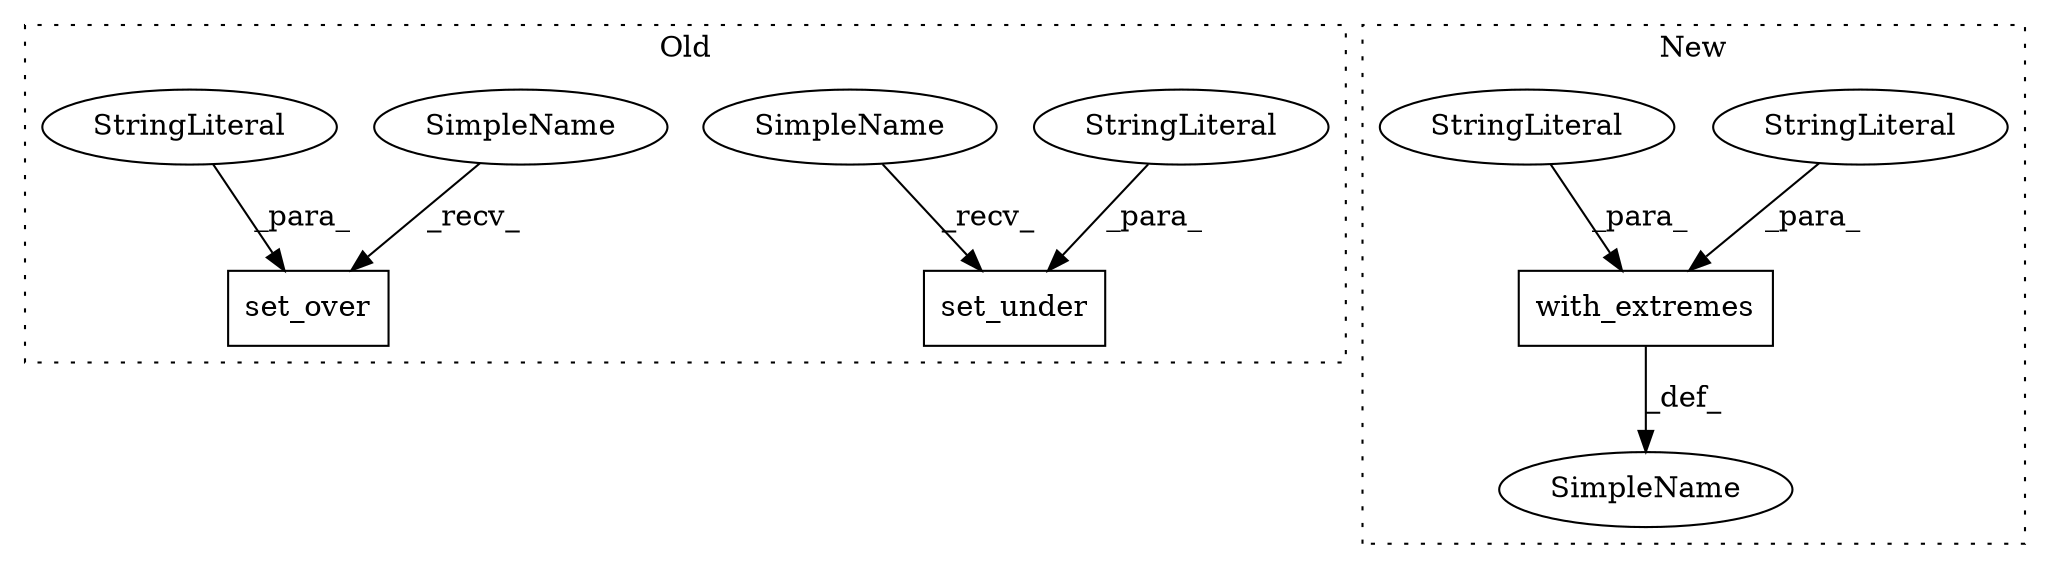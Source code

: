digraph G {
subgraph cluster0 {
1 [label="set_under" a="32" s="833,850" l="10,1" shape="box"];
3 [label="StringLiteral" a="45" s="843" l="3" shape="ellipse"];
7 [label="set_over" a="32" s="802,818" l="9,1" shape="box"];
8 [label="StringLiteral" a="45" s="811" l="3" shape="ellipse"];
9 [label="SimpleName" a="42" s="825" l="7" shape="ellipse"];
10 [label="SimpleName" a="42" s="794" l="7" shape="ellipse"];
label = "Old";
style="dotted";
}
subgraph cluster1 {
2 [label="with_extremes" a="32" s="765,790" l="14,1" shape="box"];
4 [label="StringLiteral" a="45" s="779" l="3" shape="ellipse"];
5 [label="StringLiteral" a="45" s="783" l="3" shape="ellipse"];
6 [label="SimpleName" a="42" s="731" l="7" shape="ellipse"];
label = "New";
style="dotted";
}
2 -> 6 [label="_def_"];
3 -> 1 [label="_para_"];
4 -> 2 [label="_para_"];
5 -> 2 [label="_para_"];
8 -> 7 [label="_para_"];
9 -> 1 [label="_recv_"];
10 -> 7 [label="_recv_"];
}